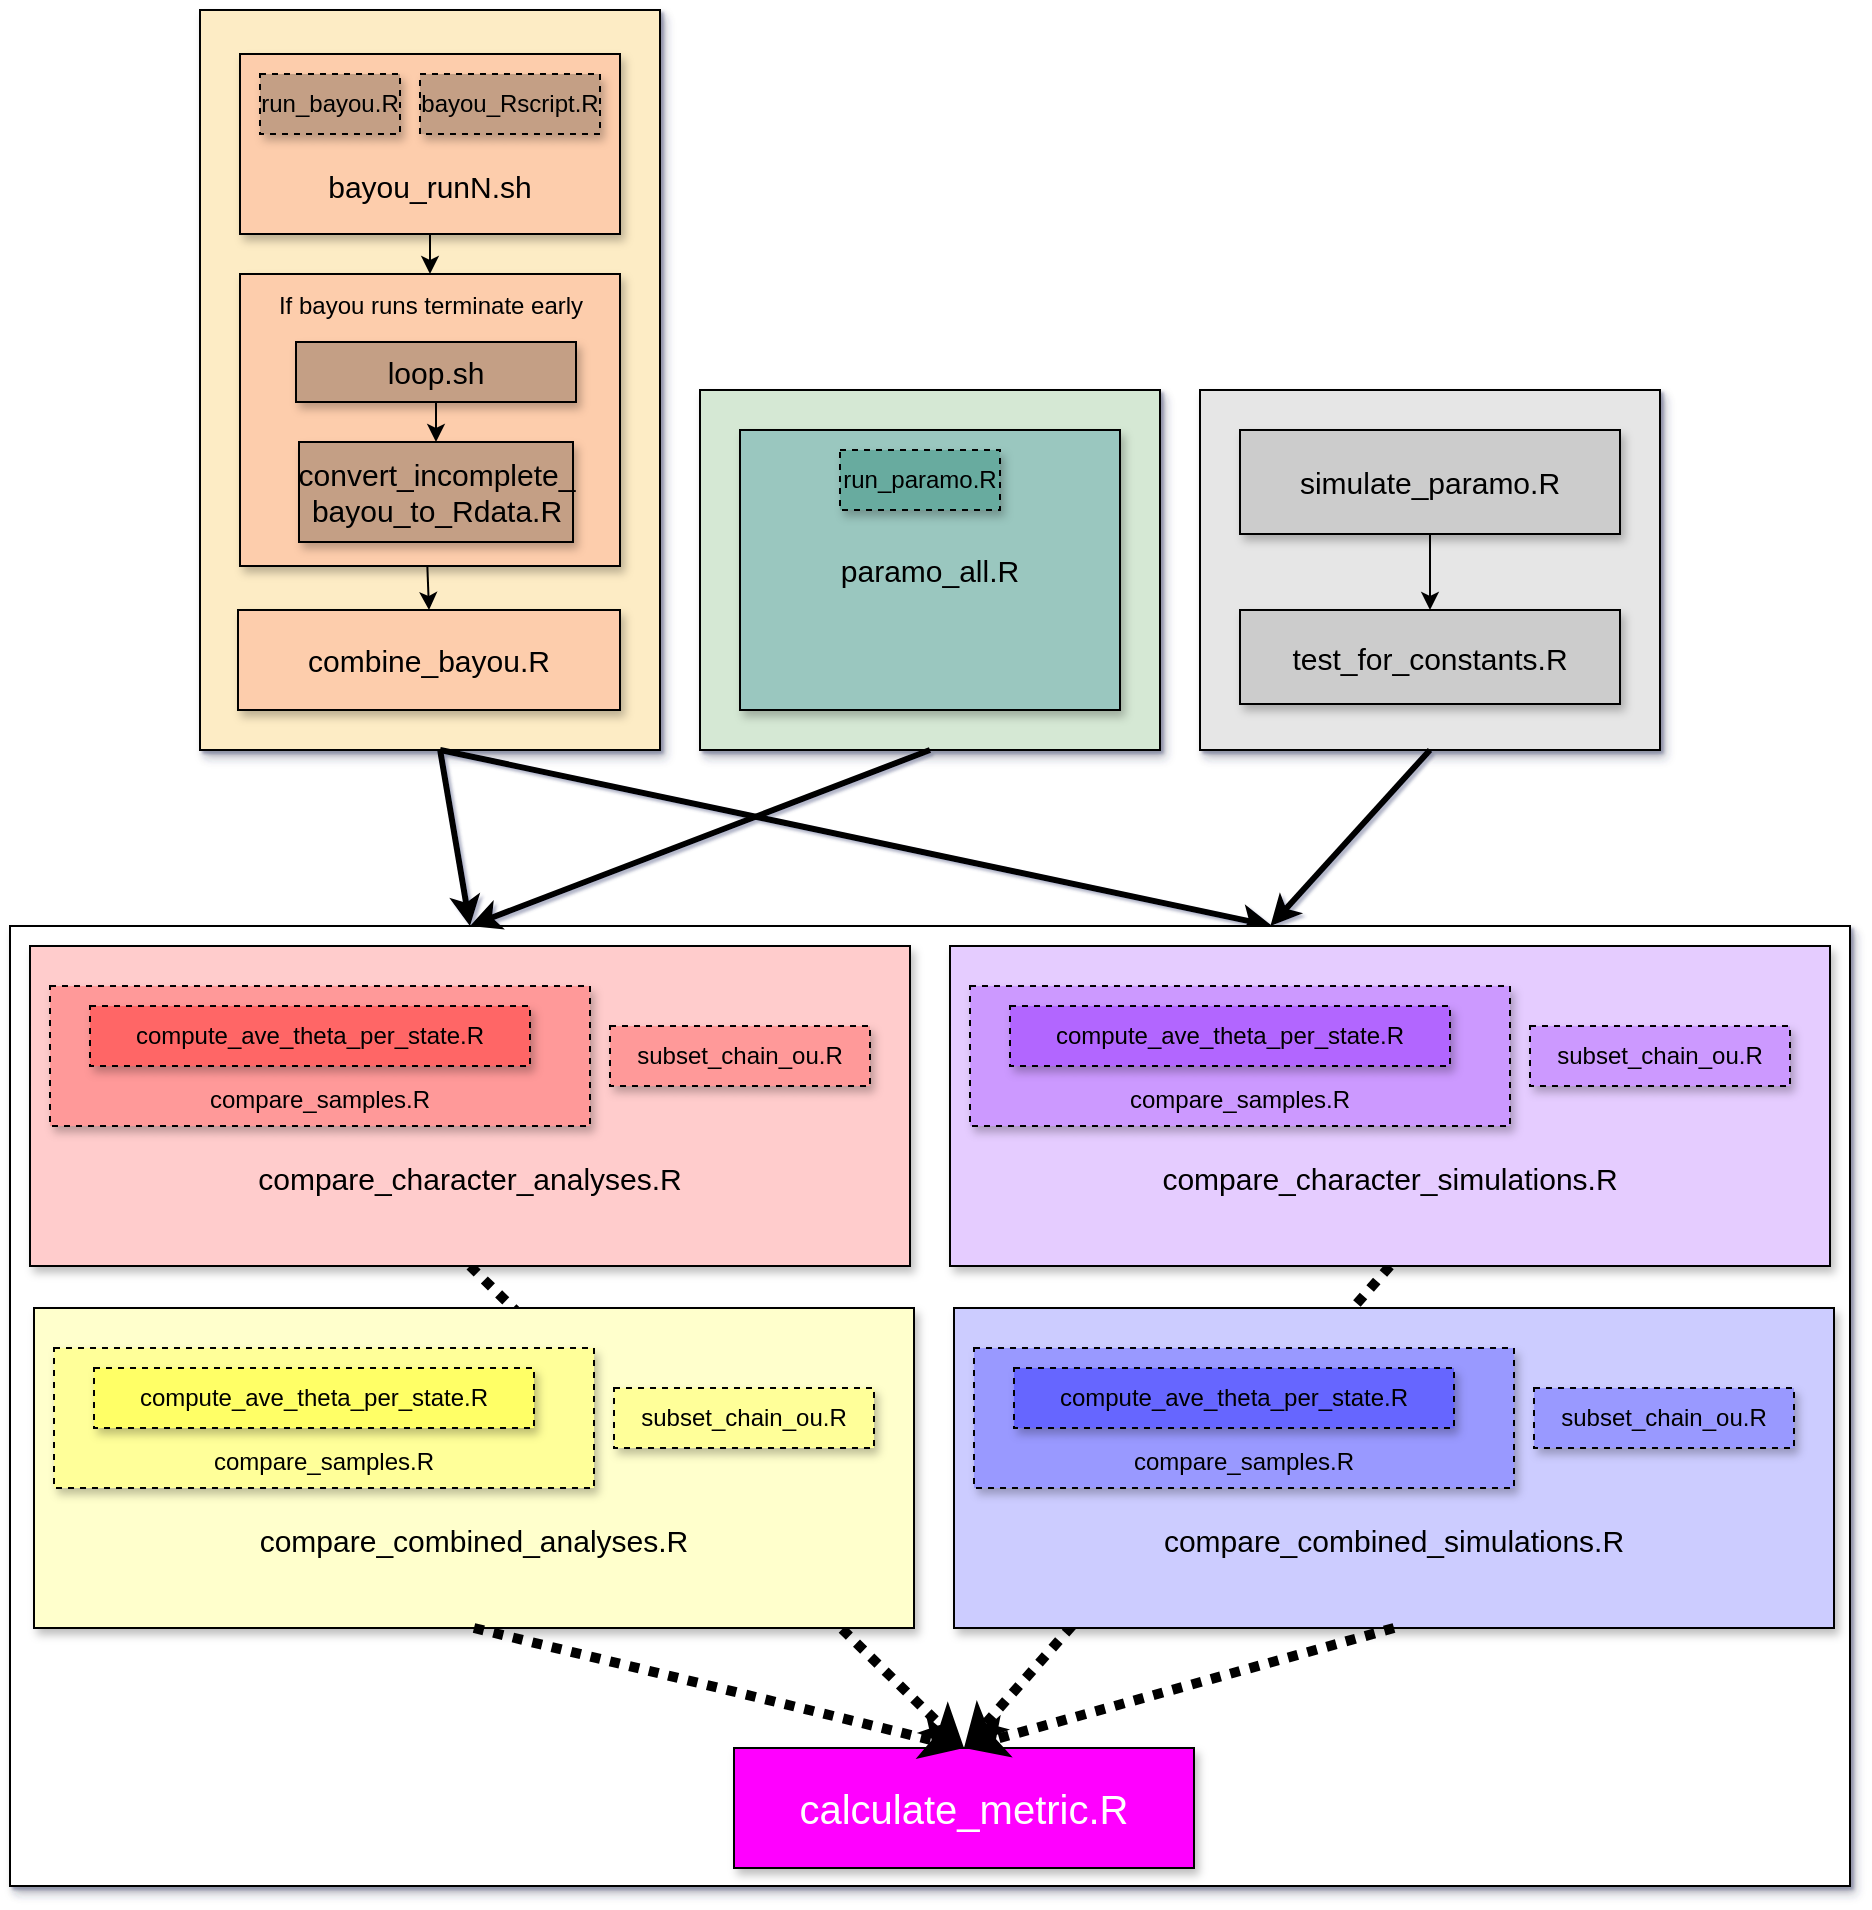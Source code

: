 <mxfile version="14.8.5" type="device"><diagram id="YNETBK56Mii73DhxA0jb" name="Page-1"><mxGraphModel dx="2910" dy="1546" grid="0" gridSize="10" guides="1" tooltips="1" connect="1" arrows="1" fold="1" page="1" pageScale="1" pageWidth="1700" pageHeight="1100" background="none" math="0" shadow="1"><root><mxCell id="0"/><mxCell id="1" parent="0"/><mxCell id="L5P0FSX6x-35peLjlE6p-15" value="" style="whiteSpace=wrap;html=1;fillColor=#FDECC5;shadow=1;" vertex="1" parent="1"><mxGeometry x="492" y="62" width="230" height="370" as="geometry"/></mxCell><mxCell id="L5P0FSX6x-35peLjlE6p-13" value="&lt;span style=&quot;font-size: 15px&quot;&gt;combine_bayou.R&lt;/span&gt;" style="whiteSpace=wrap;html=1;fillColor=#FDCDAC;shadow=1;" vertex="1" parent="1"><mxGeometry x="511" y="362" width="191" height="50" as="geometry"/></mxCell><mxCell id="L5P0FSX6x-35peLjlE6p-29" value="" style="whiteSpace=wrap;html=1;fillColor=#D5E8D4;shadow=1;" vertex="1" parent="1"><mxGeometry x="742" y="252" width="230" height="180" as="geometry"/></mxCell><mxCell id="L5P0FSX6x-35peLjlE6p-31" value="&lt;font style=&quot;font-size: 15px&quot;&gt;paramo_all.R&lt;/font&gt;" style="whiteSpace=wrap;html=1;fillColor=#9AC7BF;shadow=1;" vertex="1" parent="1"><mxGeometry x="762" y="272" width="190" height="140" as="geometry"/></mxCell><mxCell id="L5P0FSX6x-35peLjlE6p-32" value="run_paramo.R" style="whiteSpace=wrap;html=1;dashed=1;fillColor=#67AB9F;shadow=1;" vertex="1" parent="1"><mxGeometry x="812" y="282" width="80" height="30" as="geometry"/></mxCell><mxCell id="L5P0FSX6x-35peLjlE6p-33" value="" style="whiteSpace=wrap;html=1;fillColor=#E6E6E6;shadow=1;" vertex="1" parent="1"><mxGeometry x="992" y="252" width="230" height="180" as="geometry"/></mxCell><mxCell id="L5P0FSX6x-35peLjlE6p-105" value="" style="edgeStyle=orthogonalEdgeStyle;orthogonalLoop=1;jettySize=auto;html=1;shadow=0;strokeColor=#000000;strokeWidth=1;" edge="1" parent="1" source="L5P0FSX6x-35peLjlE6p-34" target="L5P0FSX6x-35peLjlE6p-49"><mxGeometry relative="1" as="geometry"/></mxCell><mxCell id="L5P0FSX6x-35peLjlE6p-34" value="&lt;span style=&quot;font-size: 15px&quot;&gt;simulate_paramo.R&lt;/span&gt;" style="whiteSpace=wrap;html=1;fillColor=#CCCCCC;shadow=1;" vertex="1" parent="1"><mxGeometry x="1012" y="272" width="190" height="52" as="geometry"/></mxCell><mxCell id="L5P0FSX6x-35peLjlE6p-49" value="&lt;span style=&quot;font-size: 15px&quot;&gt;test_for_constants.R&lt;/span&gt;" style="whiteSpace=wrap;html=1;fillColor=#CCCCCC;shadow=1;" vertex="1" parent="1"><mxGeometry x="1012" y="362" width="190" height="47" as="geometry"/></mxCell><mxCell id="L5P0FSX6x-35peLjlE6p-92" value="" style="endArrow=classic;html=1;exitX=0.522;exitY=1;exitDx=0;exitDy=0;exitPerimeter=0;entryX=0.686;entryY=0;entryDx=0;entryDy=0;entryPerimeter=0;strokeWidth=3;" edge="1" parent="1" source="L5P0FSX6x-35peLjlE6p-15" target="L5P0FSX6x-35peLjlE6p-91"><mxGeometry width="50" height="50" relative="1" as="geometry"><mxPoint x="867" y="720" as="sourcePoint"/><mxPoint x="1027" y="630" as="targetPoint"/></mxGeometry></mxCell><mxCell id="L5P0FSX6x-35peLjlE6p-94" value="" style="endArrow=classic;html=1;exitX=0.5;exitY=1;exitDx=0;exitDy=0;entryX=0.685;entryY=0;entryDx=0;entryDy=0;entryPerimeter=0;strokeWidth=3;" edge="1" parent="1" source="L5P0FSX6x-35peLjlE6p-33" target="L5P0FSX6x-35peLjlE6p-91"><mxGeometry width="50" height="50" relative="1" as="geometry"><mxPoint x="927" y="520" as="sourcePoint"/><mxPoint x="1027" y="630" as="targetPoint"/></mxGeometry></mxCell><mxCell id="L5P0FSX6x-35peLjlE6p-103" value="" style="group;" vertex="1" connectable="0" parent="1"><mxGeometry x="397" y="520" width="920" height="480" as="geometry"/></mxCell><mxCell id="L5P0FSX6x-35peLjlE6p-91" value="" style="whiteSpace=wrap;html=1;shadow=1;fillColor=#FFFFFF;" vertex="1" parent="L5P0FSX6x-35peLjlE6p-103"><mxGeometry width="920" height="480" as="geometry"/></mxCell><mxCell id="L5P0FSX6x-35peLjlE6p-104" value="" style="group;" vertex="1" connectable="0" parent="L5P0FSX6x-35peLjlE6p-103"><mxGeometry x="10" y="10" width="902" height="450" as="geometry"/></mxCell><mxCell id="L5P0FSX6x-35peLjlE6p-97" value="" style="endArrow=classic;html=1;exitX=0.5;exitY=1;exitDx=0;exitDy=0;entryX=0.5;entryY=0;entryDx=0;entryDy=0;strokeWidth=5;shadow=0;dashed=1;dashPattern=1 1;" edge="1" parent="L5P0FSX6x-35peLjlE6p-104" source="L5P0FSX6x-35peLjlE6p-42" target="L5P0FSX6x-35peLjlE6p-45"><mxGeometry width="50" height="50" relative="1" as="geometry"><mxPoint x="430" y="870" as="sourcePoint"/><mxPoint x="480" y="820" as="targetPoint"/></mxGeometry></mxCell><mxCell id="L5P0FSX6x-35peLjlE6p-99" value="" style="endArrow=classic;html=1;exitX=0.5;exitY=1;exitDx=0;exitDy=0;entryX=0.5;entryY=0;entryDx=0;entryDy=0;strokeWidth=5;shadow=0;dashed=1;dashPattern=1 1;" edge="1" parent="L5P0FSX6x-35peLjlE6p-104" source="L5P0FSX6x-35peLjlE6p-66" target="L5P0FSX6x-35peLjlE6p-45"><mxGeometry width="50" height="50" relative="1" as="geometry"><mxPoint x="240" y="780" as="sourcePoint"/><mxPoint x="485" y="1010" as="targetPoint"/></mxGeometry></mxCell><mxCell id="L5P0FSX6x-35peLjlE6p-58" value="" style="group;shadow=1;" vertex="1" connectable="0" parent="L5P0FSX6x-35peLjlE6p-104"><mxGeometry width="440" height="160" as="geometry"/></mxCell><mxCell id="L5P0FSX6x-35peLjlE6p-42" value="&lt;span style=&quot;font-size: 15px&quot;&gt;&lt;br&gt;&lt;br&gt;&lt;br&gt;&lt;br&gt;compare_character_analyses.R&lt;/span&gt;" style="whiteSpace=wrap;html=1;fillColor=#FFCCCC;shadow=1;" vertex="1" parent="L5P0FSX6x-35peLjlE6p-58"><mxGeometry width="440" height="160" as="geometry"/></mxCell><mxCell id="L5P0FSX6x-35peLjlE6p-38" value="&lt;br&gt;&lt;br&gt;&lt;br&gt;&lt;font style=&quot;font-size: 12px&quot;&gt;compare_samples.R&lt;/font&gt;&lt;span style=&quot;color: rgba(0 , 0 , 0 , 0) ; font-family: monospace ; font-size: 0px&quot;&gt;%3CmxGraphModel%3E%3Croot%3E%3CmxCell%20id%3D%220%22%2F%3E%3CmxCell%20id%3D%221%22%20parent%3D%220%22%2F%3E%3CmxCell%20id%3D%222%22%20value%3D%22%26lt%3Bspan%20style%3D%26quot%3Bfont-size%3A%2015px%26quot%3B%26gt%3Btest_for_constants.R%26lt%3B%2Fspan%26gt%3B%22%20style%3D%22rounded%3D0%3BwhiteSpace%3Dwrap%3Bhtml%3D1%3Bdashed%3D1%3BfillColor%3D%23CCCCCC%3B%22%20vertex%3D%221%22%20parent%3D%221%22%3E%3CmxGeometry%20x%3D%2290%22%20y%3D%22560%22%20width%3D%22230%22%20height%3D%2260%22%20as%3D%22geometry%22%2F%3E%3C%2FmxCell%3E%3C%2Froot%3E%3C%2FmxGraphModel%3E&lt;/span&gt;" style="whiteSpace=wrap;html=1;dashed=1;fillColor=#FF9999;shadow=1;" vertex="1" parent="L5P0FSX6x-35peLjlE6p-58"><mxGeometry x="10" y="20" width="270" height="70" as="geometry"/></mxCell><mxCell id="L5P0FSX6x-35peLjlE6p-39" value="&lt;font style=&quot;font-size: 12px&quot;&gt;subset_chain_ou.R&lt;/font&gt;" style="whiteSpace=wrap;html=1;dashed=1;fillColor=#FF9999;shadow=1;" vertex="1" parent="L5P0FSX6x-35peLjlE6p-58"><mxGeometry x="290" y="40" width="130" height="30" as="geometry"/></mxCell><mxCell id="L5P0FSX6x-35peLjlE6p-36" value="&lt;font style=&quot;font-size: 12px&quot;&gt;compute_ave_theta_per_state.R&lt;/font&gt;" style="whiteSpace=wrap;html=1;dashed=1;fillColor=#FF6666;shadow=1;" vertex="1" parent="L5P0FSX6x-35peLjlE6p-58"><mxGeometry x="30" y="30" width="220" height="30" as="geometry"/></mxCell><mxCell id="L5P0FSX6x-35peLjlE6p-54" style="edgeStyle=orthogonalEdgeStyle;orthogonalLoop=1;jettySize=auto;html=1;exitX=0.5;exitY=1;exitDx=0;exitDy=0;" edge="1" parent="L5P0FSX6x-35peLjlE6p-58" source="L5P0FSX6x-35peLjlE6p-38" target="L5P0FSX6x-35peLjlE6p-38"><mxGeometry relative="1" as="geometry"/></mxCell><mxCell id="L5P0FSX6x-35peLjlE6p-65" value="" style="group;shadow=1;" vertex="1" connectable="0" parent="L5P0FSX6x-35peLjlE6p-104"><mxGeometry x="460" width="440" height="160" as="geometry"/></mxCell><mxCell id="L5P0FSX6x-35peLjlE6p-66" value="&lt;span style=&quot;font-size: 15px&quot;&gt;&lt;br&gt;&lt;br&gt;&lt;br&gt;&lt;br&gt;compare_character_simulations.R&lt;/span&gt;" style="whiteSpace=wrap;html=1;fillColor=#E5CCFF;shadow=1;" vertex="1" parent="L5P0FSX6x-35peLjlE6p-65"><mxGeometry width="440" height="160" as="geometry"/></mxCell><mxCell id="L5P0FSX6x-35peLjlE6p-67" value="&lt;br&gt;&lt;br&gt;&lt;br&gt;&lt;font style=&quot;font-size: 12px&quot;&gt;compare_samples.R&lt;/font&gt;&lt;span style=&quot;color: rgba(0 , 0 , 0 , 0) ; font-family: monospace ; font-size: 0px&quot;&gt;%3CmxGraphModel%3E%3Croot%3E%3CmxCell%20id%3D%220%22%2F%3E%3CmxCell%20id%3D%221%22%20parent%3D%220%22%2F%3E%3CmxCell%20id%3D%222%22%20value%3D%22%26lt%3Bspan%20style%3D%26quot%3Bfont-size%3A%2015px%26quot%3B%26gt%3Btest_for_constants.R%26lt%3B%2Fspan%26gt%3B%22%20style%3D%22rounded%3D0%3BwhiteSpace%3Dwrap%3Bhtml%3D1%3Bdashed%3D1%3BfillColor%3D%23CCCCCC%3B%22%20vertex%3D%221%22%20parent%3D%221%22%3E%3CmxGeometry%20x%3D%2290%22%20y%3D%22560%22%20width%3D%22230%22%20height%3D%2260%22%20as%3D%22geometry%22%2F%3E%3C%2FmxCell%3E%3C%2Froot%3E%3C%2FmxGraphModel%3E&lt;/span&gt;" style="whiteSpace=wrap;html=1;dashed=1;fillColor=#CC99FF;shadow=1;" vertex="1" parent="L5P0FSX6x-35peLjlE6p-65"><mxGeometry x="10" y="20" width="270" height="70" as="geometry"/></mxCell><mxCell id="L5P0FSX6x-35peLjlE6p-68" value="&lt;font style=&quot;font-size: 12px&quot;&gt;subset_chain_ou.R&lt;/font&gt;" style="whiteSpace=wrap;html=1;dashed=1;fillColor=#CC99FF;shadow=1;" vertex="1" parent="L5P0FSX6x-35peLjlE6p-65"><mxGeometry x="290" y="40" width="130" height="30" as="geometry"/></mxCell><mxCell id="L5P0FSX6x-35peLjlE6p-69" value="&lt;font style=&quot;font-size: 12px&quot;&gt;compute_ave_theta_per_state.R&lt;/font&gt;" style="whiteSpace=wrap;html=1;dashed=1;fillColor=#B266FF;shadow=1;" vertex="1" parent="L5P0FSX6x-35peLjlE6p-65"><mxGeometry x="30" y="30" width="220" height="30" as="geometry"/></mxCell><mxCell id="L5P0FSX6x-35peLjlE6p-70" style="edgeStyle=orthogonalEdgeStyle;orthogonalLoop=1;jettySize=auto;html=1;exitX=0.5;exitY=1;exitDx=0;exitDy=0;" edge="1" parent="L5P0FSX6x-35peLjlE6p-65" source="L5P0FSX6x-35peLjlE6p-67" target="L5P0FSX6x-35peLjlE6p-67"><mxGeometry relative="1" as="geometry"/></mxCell><mxCell id="L5P0FSX6x-35peLjlE6p-101" value="" style="group;" vertex="1" connectable="0" parent="L5P0FSX6x-35peLjlE6p-104"><mxGeometry x="2" y="181" width="900" height="280" as="geometry"/></mxCell><mxCell id="L5P0FSX6x-35peLjlE6p-45" value="&lt;font style=&quot;font-size: 20px&quot; color=&quot;#ffffff&quot;&gt;calculate_metric.R&lt;/font&gt;" style="whiteSpace=wrap;html=1;fillColor=#FF00FF;shadow=1;" vertex="1" parent="L5P0FSX6x-35peLjlE6p-101"><mxGeometry x="350" y="220" width="230" height="60" as="geometry"/></mxCell><mxCell id="L5P0FSX6x-35peLjlE6p-59" value="" style="group;" vertex="1" connectable="0" parent="L5P0FSX6x-35peLjlE6p-101"><mxGeometry width="440" height="160" as="geometry"/></mxCell><mxCell id="L5P0FSX6x-35peLjlE6p-60" value="&lt;span style=&quot;font-size: 15px&quot;&gt;&lt;br&gt;&lt;br&gt;&lt;br&gt;&lt;br&gt;compare_combined_analyses.R&lt;/span&gt;" style="whiteSpace=wrap;html=1;fillColor=#FFFFCC;shadow=1;" vertex="1" parent="L5P0FSX6x-35peLjlE6p-59"><mxGeometry width="440" height="160" as="geometry"/></mxCell><mxCell id="L5P0FSX6x-35peLjlE6p-61" value="&lt;br&gt;&lt;br&gt;&lt;br&gt;&lt;font style=&quot;font-size: 12px&quot;&gt;compare_samples.R&lt;/font&gt;&lt;span style=&quot;color: rgba(0 , 0 , 0 , 0) ; font-family: monospace ; font-size: 0px&quot;&gt;%3CmxGraphModel%3E%3Croot%3E%3CmxCell%20id%3D%220%22%2F%3E%3CmxCell%20id%3D%221%22%20parent%3D%220%22%2F%3E%3CmxCell%20id%3D%222%22%20value%3D%22%26lt%3Bspan%20style%3D%26quot%3Bfont-size%3A%2015px%26quot%3B%26gt%3Btest_for_constants.R%26lt%3B%2Fspan%26gt%3B%22%20style%3D%22rounded%3D0%3BwhiteSpace%3Dwrap%3Bhtml%3D1%3Bdashed%3D1%3BfillColor%3D%23CCCCCC%3B%22%20vertex%3D%221%22%20parent%3D%221%22%3E%3CmxGeometry%20x%3D%2290%22%20y%3D%22560%22%20width%3D%22230%22%20height%3D%2260%22%20as%3D%22geometry%22%2F%3E%3C%2FmxCell%3E%3C%2Froot%3E%3C%2FmxGraphModel%3E&lt;/span&gt;" style="whiteSpace=wrap;html=1;dashed=1;fillColor=#FFFF99;shadow=1;" vertex="1" parent="L5P0FSX6x-35peLjlE6p-59"><mxGeometry x="10" y="20" width="270" height="70" as="geometry"/></mxCell><mxCell id="L5P0FSX6x-35peLjlE6p-62" value="&lt;font style=&quot;font-size: 12px&quot;&gt;subset_chain_ou.R&lt;/font&gt;" style="whiteSpace=wrap;html=1;dashed=1;fillColor=#FFFF99;shadow=1;" vertex="1" parent="L5P0FSX6x-35peLjlE6p-59"><mxGeometry x="290" y="40" width="130" height="30" as="geometry"/></mxCell><mxCell id="L5P0FSX6x-35peLjlE6p-63" value="&lt;font style=&quot;font-size: 12px&quot;&gt;compute_ave_theta_per_state.R&lt;/font&gt;" style="whiteSpace=wrap;html=1;dashed=1;fillColor=#FFFF66;shadow=1;" vertex="1" parent="L5P0FSX6x-35peLjlE6p-59"><mxGeometry x="30" y="30" width="220" height="30" as="geometry"/></mxCell><mxCell id="L5P0FSX6x-35peLjlE6p-64" style="edgeStyle=orthogonalEdgeStyle;orthogonalLoop=1;jettySize=auto;html=1;exitX=0.5;exitY=1;exitDx=0;exitDy=0;" edge="1" parent="L5P0FSX6x-35peLjlE6p-59" source="L5P0FSX6x-35peLjlE6p-61" target="L5P0FSX6x-35peLjlE6p-61"><mxGeometry relative="1" as="geometry"/></mxCell><mxCell id="L5P0FSX6x-35peLjlE6p-71" value="" style="group;" vertex="1" connectable="0" parent="L5P0FSX6x-35peLjlE6p-101"><mxGeometry x="460" width="440" height="160" as="geometry"/></mxCell><mxCell id="L5P0FSX6x-35peLjlE6p-72" value="&lt;span style=&quot;font-size: 15px&quot;&gt;&lt;br&gt;&lt;br&gt;&lt;br&gt;&lt;br&gt;compare_combined_simulations.R&lt;/span&gt;" style="whiteSpace=wrap;html=1;fillColor=#CCCCFF;shadow=1;" vertex="1" parent="L5P0FSX6x-35peLjlE6p-71"><mxGeometry width="440" height="160" as="geometry"/></mxCell><mxCell id="L5P0FSX6x-35peLjlE6p-73" value="&lt;br&gt;&lt;br&gt;&lt;br&gt;&lt;font style=&quot;font-size: 12px&quot;&gt;compare_samples.R&lt;/font&gt;&lt;span style=&quot;color: rgba(0 , 0 , 0 , 0) ; font-family: monospace ; font-size: 0px&quot;&gt;%3CmxGraphModel%3E%3Croot%3E%3CmxCell%20id%3D%220%22%2F%3E%3CmxCell%20id%3D%221%22%20parent%3D%220%22%2F%3E%3CmxCell%20id%3D%222%22%20value%3D%22%26lt%3Bspan%20style%3D%26quot%3Bfont-size%3A%2015px%26quot%3B%26gt%3Btest_for_constants.R%26lt%3B%2Fspan%26gt%3B%22%20style%3D%22rounded%3D0%3BwhiteSpace%3Dwrap%3Bhtml%3D1%3Bdashed%3D1%3BfillColor%3D%23CCCCCC%3B%22%20vertex%3D%221%22%20parent%3D%221%22%3E%3CmxGeometry%20x%3D%2290%22%20y%3D%22560%22%20width%3D%22230%22%20height%3D%2260%22%20as%3D%22geometry%22%2F%3E%3C%2FmxCell%3E%3C%2Froot%3E%3C%2FmxGraphModel%3E&lt;/span&gt;" style="whiteSpace=wrap;html=1;dashed=1;fillColor=#9999FF;shadow=1;" vertex="1" parent="L5P0FSX6x-35peLjlE6p-71"><mxGeometry x="10" y="20" width="270" height="70" as="geometry"/></mxCell><mxCell id="L5P0FSX6x-35peLjlE6p-74" value="&lt;font style=&quot;font-size: 12px&quot;&gt;subset_chain_ou.R&lt;/font&gt;" style="whiteSpace=wrap;html=1;dashed=1;fillColor=#9999FF;shadow=1;" vertex="1" parent="L5P0FSX6x-35peLjlE6p-71"><mxGeometry x="290" y="40" width="130" height="30" as="geometry"/></mxCell><mxCell id="L5P0FSX6x-35peLjlE6p-75" value="&lt;font style=&quot;font-size: 12px&quot;&gt;compute_ave_theta_per_state.R&lt;/font&gt;" style="whiteSpace=wrap;html=1;dashed=1;fillColor=#6666FF;shadow=1;" vertex="1" parent="L5P0FSX6x-35peLjlE6p-71"><mxGeometry x="30" y="30" width="220" height="30" as="geometry"/></mxCell><mxCell id="L5P0FSX6x-35peLjlE6p-76" style="edgeStyle=orthogonalEdgeStyle;orthogonalLoop=1;jettySize=auto;html=1;exitX=0.5;exitY=1;exitDx=0;exitDy=0;" edge="1" parent="L5P0FSX6x-35peLjlE6p-71" source="L5P0FSX6x-35peLjlE6p-73" target="L5P0FSX6x-35peLjlE6p-73"><mxGeometry relative="1" as="geometry"/></mxCell><mxCell id="L5P0FSX6x-35peLjlE6p-98" value="" style="endArrow=classic;html=1;exitX=0.5;exitY=1;exitDx=0;exitDy=0;entryX=0.5;entryY=0;entryDx=0;entryDy=0;strokeWidth=5;dashed=1;dashPattern=1 1;" edge="1" parent="L5P0FSX6x-35peLjlE6p-101" source="L5P0FSX6x-35peLjlE6p-60" target="L5P0FSX6x-35peLjlE6p-45"><mxGeometry width="50" height="50" relative="1" as="geometry"><mxPoint x="230" as="sourcePoint"/><mxPoint x="475" y="230" as="targetPoint"/></mxGeometry></mxCell><mxCell id="L5P0FSX6x-35peLjlE6p-100" value="" style="endArrow=classic;html=1;exitX=0.5;exitY=1;exitDx=0;exitDy=0;entryX=0.5;entryY=0;entryDx=0;entryDy=0;strokeWidth=5;dashed=1;dashPattern=1 1;" edge="1" parent="L5P0FSX6x-35peLjlE6p-101" source="L5P0FSX6x-35peLjlE6p-72" target="L5P0FSX6x-35peLjlE6p-45"><mxGeometry width="50" height="50" relative="1" as="geometry"><mxPoint x="230" y="170" as="sourcePoint"/><mxPoint x="475" y="230" as="targetPoint"/></mxGeometry></mxCell><mxCell id="L5P0FSX6x-35peLjlE6p-110" value="" style="group;" vertex="1" connectable="0" parent="1"><mxGeometry x="512" y="84" width="190" height="90" as="geometry"/></mxCell><mxCell id="L5P0FSX6x-35peLjlE6p-3" value="&lt;br&gt;&lt;br&gt;&lt;br&gt;&lt;font style=&quot;font-size: 15px&quot;&gt;bayou_runN.sh&lt;/font&gt;" style="whiteSpace=wrap;html=1;fillColor=#FDCDAC;shadow=1;" vertex="1" parent="L5P0FSX6x-35peLjlE6p-110"><mxGeometry width="190" height="90" as="geometry"/></mxCell><mxCell id="L5P0FSX6x-35peLjlE6p-4" value="bayou_Rscript.R" style="whiteSpace=wrap;html=1;dashed=1;fillColor=#C49F85;shadow=1;" vertex="1" parent="L5P0FSX6x-35peLjlE6p-110"><mxGeometry x="90" y="10" width="90" height="30" as="geometry"/></mxCell><mxCell id="L5P0FSX6x-35peLjlE6p-5" value="run_bayou.R" style="whiteSpace=wrap;html=1;dashed=1;fillColor=#C49F85;shadow=1;" vertex="1" parent="L5P0FSX6x-35peLjlE6p-110"><mxGeometry x="10" y="10" width="70" height="30" as="geometry"/></mxCell><mxCell id="L5P0FSX6x-35peLjlE6p-111" value="" style="edgeStyle=orthogonalEdgeStyle;orthogonalLoop=1;jettySize=auto;html=1;shadow=0;strokeColor=#000000;strokeWidth=1;" edge="1" parent="1" source="L5P0FSX6x-35peLjlE6p-3"><mxGeometry relative="1" as="geometry"><mxPoint x="607" y="194" as="targetPoint"/></mxGeometry></mxCell><mxCell id="L5P0FSX6x-35peLjlE6p-113" value="" style="edgeStyle=orthogonalEdgeStyle;orthogonalLoop=1;jettySize=auto;html=1;shadow=0;strokeColor=#000000;strokeWidth=1;entryX=0.5;entryY=0;entryDx=0;entryDy=0;exitX=0.493;exitY=1;exitDx=0;exitDy=0;exitPerimeter=0;" edge="1" parent="1" source="L5P0FSX6x-35peLjlE6p-106" target="L5P0FSX6x-35peLjlE6p-13"><mxGeometry relative="1" as="geometry"><mxPoint x="606" y="337" as="sourcePoint"/><mxPoint x="617" y="204" as="targetPoint"/></mxGeometry></mxCell><mxCell id="L5P0FSX6x-35peLjlE6p-114" value="" style="group;" vertex="1" connectable="0" parent="1"><mxGeometry x="512" y="194" width="190" height="146" as="geometry"/></mxCell><mxCell id="L5P0FSX6x-35peLjlE6p-106" value="" style="whiteSpace=wrap;html=1;shadow=1;fillColor=#FDCDAC;" vertex="1" parent="L5P0FSX6x-35peLjlE6p-114"><mxGeometry width="190" height="146" as="geometry"/></mxCell><mxCell id="L5P0FSX6x-35peLjlE6p-11" value="&lt;font&gt;&lt;span style=&quot;font-size: 15px&quot;&gt;loop.sh&lt;/span&gt;&lt;br&gt;&lt;/font&gt;" style="whiteSpace=wrap;html=1;shadow=1;fillColor=#C49F85;" vertex="1" parent="L5P0FSX6x-35peLjlE6p-114"><mxGeometry x="28" y="34" width="140" height="30" as="geometry"/></mxCell><mxCell id="L5P0FSX6x-35peLjlE6p-12" value="&lt;font style=&quot;font-size: 15px&quot;&gt;convert_incomplete_&lt;br&gt;bayou_to_Rdata.R&lt;/font&gt;" style="whiteSpace=wrap;html=1;shadow=1;fillColor=#C49F85;" vertex="1" parent="L5P0FSX6x-35peLjlE6p-114"><mxGeometry x="29.5" y="84" width="137" height="50" as="geometry"/></mxCell><mxCell id="L5P0FSX6x-35peLjlE6p-107" value="&lt;font style=&quot;font-size: 12px&quot;&gt;If bayou runs terminate early&lt;/font&gt;" style="text;html=1;align=center;verticalAlign=middle;resizable=0;points=[];autosize=1;strokeColor=none;" vertex="1" parent="L5P0FSX6x-35peLjlE6p-114"><mxGeometry x="14" y="7" width="162" height="18" as="geometry"/></mxCell><mxCell id="L5P0FSX6x-35peLjlE6p-27" value="" style="edgeStyle=orthogonalEdgeStyle;orthogonalLoop=1;jettySize=auto;html=1;" edge="1" parent="L5P0FSX6x-35peLjlE6p-114" source="L5P0FSX6x-35peLjlE6p-11" target="L5P0FSX6x-35peLjlE6p-12"><mxGeometry relative="1" as="geometry"/></mxCell><mxCell id="L5P0FSX6x-35peLjlE6p-95" value="" style="endArrow=classic;html=1;exitX=0.522;exitY=1;exitDx=0;exitDy=0;exitPerimeter=0;strokeWidth=3;entryX=0.25;entryY=0;entryDx=0;entryDy=0;" edge="1" parent="1" source="L5P0FSX6x-35peLjlE6p-15" target="L5P0FSX6x-35peLjlE6p-91"><mxGeometry width="50" height="50" relative="1" as="geometry"><mxPoint x="532" y="440" as="sourcePoint"/><mxPoint x="627" y="517" as="targetPoint"/></mxGeometry></mxCell><mxCell id="L5P0FSX6x-35peLjlE6p-93" value="" style="endArrow=classic;html=1;exitX=0.5;exitY=1;exitDx=0;exitDy=0;strokeWidth=3;entryX=0.25;entryY=0;entryDx=0;entryDy=0;" edge="1" parent="1" source="L5P0FSX6x-35peLjlE6p-29" target="L5P0FSX6x-35peLjlE6p-91"><mxGeometry width="50" height="50" relative="1" as="geometry"><mxPoint x="867" y="720" as="sourcePoint"/><mxPoint x="634" y="528" as="targetPoint"/></mxGeometry></mxCell></root></mxGraphModel></diagram></mxfile>